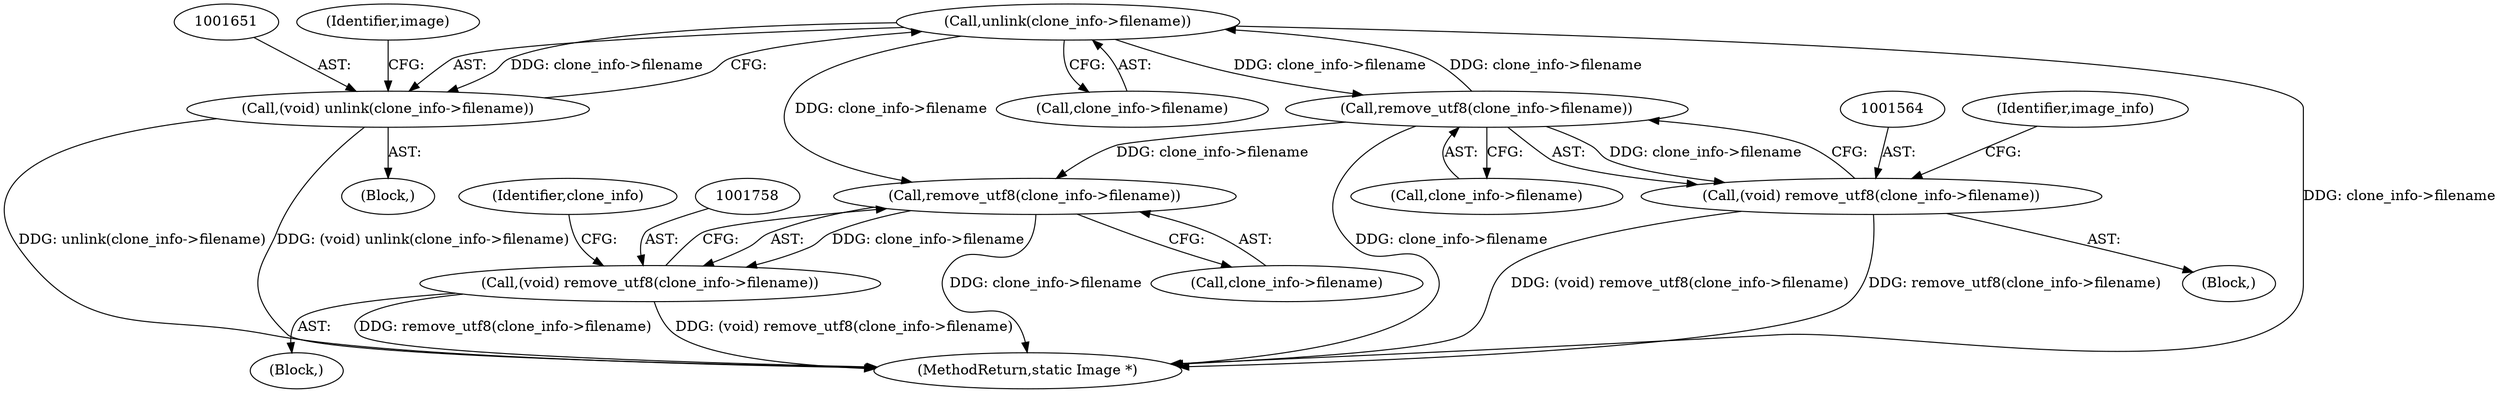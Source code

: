 digraph "0_ImageMagick_b173a352397877775c51c9a0e9d59eb6ce24c455@API" {
"1001652" [label="(Call,unlink(clone_info->filename))"];
"1001565" [label="(Call,remove_utf8(clone_info->filename))"];
"1001652" [label="(Call,unlink(clone_info->filename))"];
"1001563" [label="(Call,(void) remove_utf8(clone_info->filename))"];
"1001650" [label="(Call,(void) unlink(clone_info->filename))"];
"1001759" [label="(Call,remove_utf8(clone_info->filename))"];
"1001757" [label="(Call,(void) remove_utf8(clone_info->filename))"];
"1001563" [label="(Call,(void) remove_utf8(clone_info->filename))"];
"1001650" [label="(Call,(void) unlink(clone_info->filename))"];
"1001570" [label="(Identifier,image_info)"];
"1001759" [label="(Call,remove_utf8(clone_info->filename))"];
"1001785" [label="(MethodReturn,static Image *)"];
"1001553" [label="(Block,)"];
"1001640" [label="(Block,)"];
"1001757" [label="(Call,(void) remove_utf8(clone_info->filename))"];
"1001565" [label="(Call,remove_utf8(clone_info->filename))"];
"1001747" [label="(Block,)"];
"1001653" [label="(Call,clone_info->filename)"];
"1001652" [label="(Call,unlink(clone_info->filename))"];
"1000381" [label="(Identifier,image)"];
"1001760" [label="(Call,clone_info->filename)"];
"1001566" [label="(Call,clone_info->filename)"];
"1001764" [label="(Identifier,clone_info)"];
"1001652" -> "1001650"  [label="AST: "];
"1001652" -> "1001653"  [label="CFG: "];
"1001653" -> "1001652"  [label="AST: "];
"1001650" -> "1001652"  [label="CFG: "];
"1001652" -> "1001785"  [label="DDG: clone_info->filename"];
"1001652" -> "1001565"  [label="DDG: clone_info->filename"];
"1001652" -> "1001650"  [label="DDG: clone_info->filename"];
"1001565" -> "1001652"  [label="DDG: clone_info->filename"];
"1001652" -> "1001759"  [label="DDG: clone_info->filename"];
"1001565" -> "1001563"  [label="AST: "];
"1001565" -> "1001566"  [label="CFG: "];
"1001566" -> "1001565"  [label="AST: "];
"1001563" -> "1001565"  [label="CFG: "];
"1001565" -> "1001785"  [label="DDG: clone_info->filename"];
"1001565" -> "1001563"  [label="DDG: clone_info->filename"];
"1001565" -> "1001759"  [label="DDG: clone_info->filename"];
"1001563" -> "1001553"  [label="AST: "];
"1001564" -> "1001563"  [label="AST: "];
"1001570" -> "1001563"  [label="CFG: "];
"1001563" -> "1001785"  [label="DDG: (void) remove_utf8(clone_info->filename)"];
"1001563" -> "1001785"  [label="DDG: remove_utf8(clone_info->filename)"];
"1001650" -> "1001640"  [label="AST: "];
"1001651" -> "1001650"  [label="AST: "];
"1000381" -> "1001650"  [label="CFG: "];
"1001650" -> "1001785"  [label="DDG: (void) unlink(clone_info->filename)"];
"1001650" -> "1001785"  [label="DDG: unlink(clone_info->filename)"];
"1001759" -> "1001757"  [label="AST: "];
"1001759" -> "1001760"  [label="CFG: "];
"1001760" -> "1001759"  [label="AST: "];
"1001757" -> "1001759"  [label="CFG: "];
"1001759" -> "1001785"  [label="DDG: clone_info->filename"];
"1001759" -> "1001757"  [label="DDG: clone_info->filename"];
"1001757" -> "1001747"  [label="AST: "];
"1001758" -> "1001757"  [label="AST: "];
"1001764" -> "1001757"  [label="CFG: "];
"1001757" -> "1001785"  [label="DDG: remove_utf8(clone_info->filename)"];
"1001757" -> "1001785"  [label="DDG: (void) remove_utf8(clone_info->filename)"];
}

